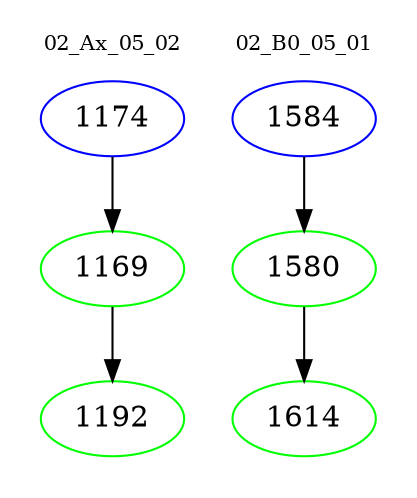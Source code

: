 digraph{
subgraph cluster_0 {
color = white
label = "02_Ax_05_02";
fontsize=10;
T0_1174 [label="1174", color="blue"]
T0_1174 -> T0_1169 [color="black"]
T0_1169 [label="1169", color="green"]
T0_1169 -> T0_1192 [color="black"]
T0_1192 [label="1192", color="green"]
}
subgraph cluster_1 {
color = white
label = "02_B0_05_01";
fontsize=10;
T1_1584 [label="1584", color="blue"]
T1_1584 -> T1_1580 [color="black"]
T1_1580 [label="1580", color="green"]
T1_1580 -> T1_1614 [color="black"]
T1_1614 [label="1614", color="green"]
}
}
